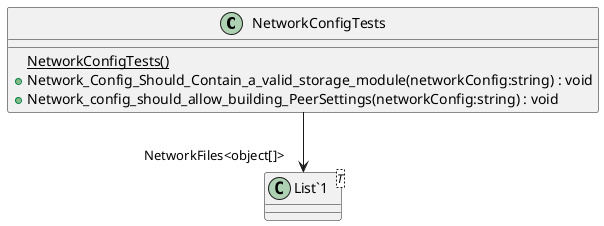 @startuml
class NetworkConfigTests {
    {static} NetworkConfigTests()
    + Network_Config_Should_Contain_a_valid_storage_module(networkConfig:string) : void
    + Network_config_should_allow_building_PeerSettings(networkConfig:string) : void
}
class "List`1"<T> {
}
NetworkConfigTests --> "NetworkFiles<object[]>" "List`1"
@enduml
